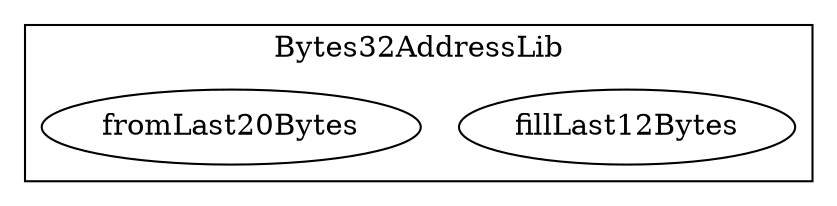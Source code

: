 strict digraph {
subgraph cluster_24892_Bytes32AddressLib {
label = "Bytes32AddressLib"
"24892_fillLast12Bytes" [label="fillLast12Bytes"]
"24892_fromLast20Bytes" [label="fromLast20Bytes"]
}subgraph cluster_solidity {
label = "[Solidity]"
}
}